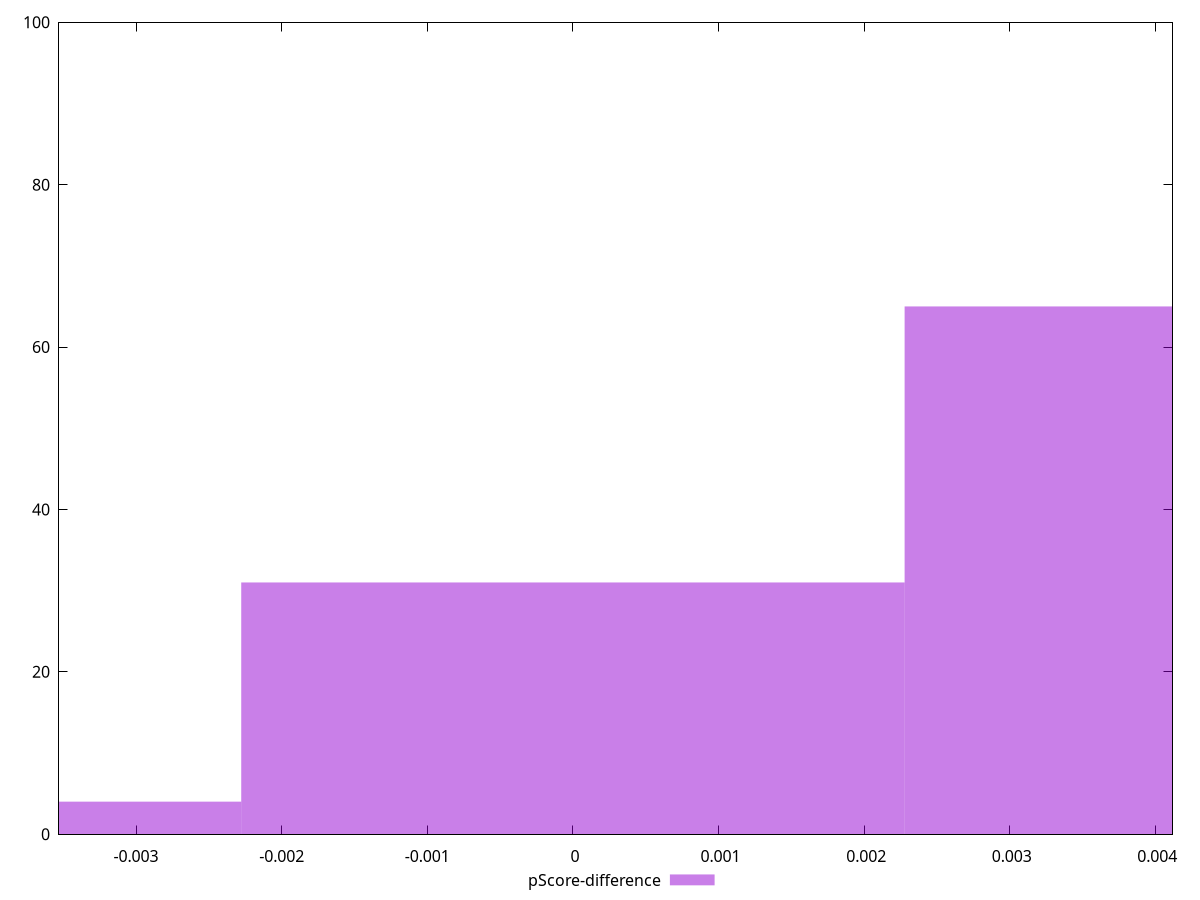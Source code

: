 reset

$pScoreDifference <<EOF
0 31
0.004555886095268227 65
-0.004555886095268227 4
EOF

set key outside below
set boxwidth 0.004555886095268227
set xrange [-0.0035294117647059475:0.004117647058823504]
set yrange [0:100]
set trange [0:100]
set style fill transparent solid 0.5 noborder
set terminal svg size 640, 490 enhanced background rgb 'white'
set output "report_00019_2021-02-10T18-14-37.922Z//unused-javascript/samples/pages+cached+noadtech+nomedia/pScore-difference/histogram.svg"

plot $pScoreDifference title "pScore-difference" with boxes

reset
